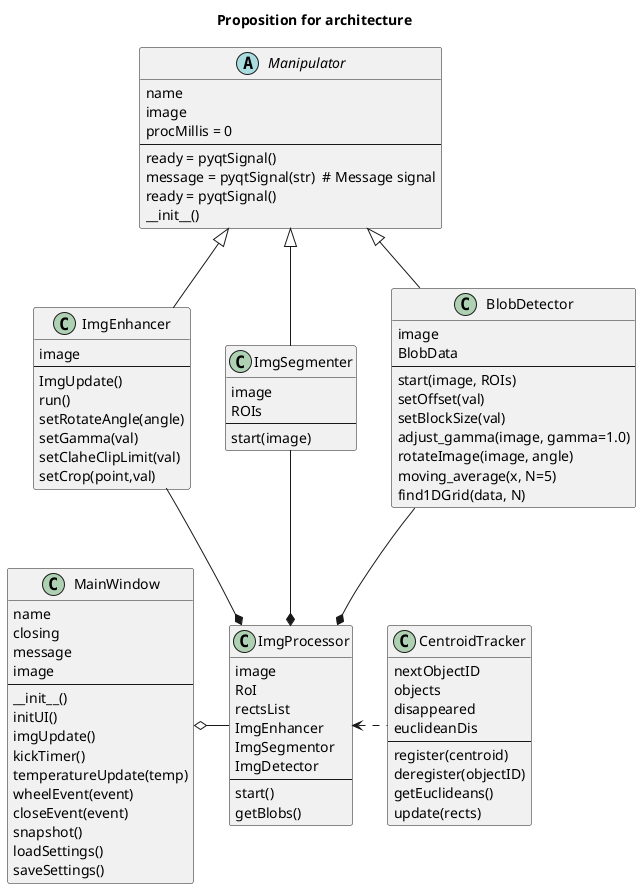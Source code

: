 @@startuml

title "Proposition for architecture"

abstract Manipulator{
    name
    image
    procMillis = 0 
    --
    ready = pyqtSignal()
    message = pyqtSignal(str)  # Message signal
    ready = pyqtSignal()
    __init__()
}

class ImgEnhancer{
    image
    --
    ImgUpdate()
    run()
    setRotateAngle(angle)
    setGamma(val)
    setClaheClipLimit(val)
    setCrop(point,val)
}

class ImgSegmenter{
    image
    ROIs
    --
    start(image)
}

class BlobDetector{
    image
    BlobData
    --
    start(image, ROIs)
    setOffset(val)
    setBlockSize(val)
    adjust_gamma(image, gamma=1.0)
    rotateImage(image, angle)
    moving_average(x, N=5)
    find1DGrid(data, N)
}

class ImgProcessor{
    image
    RoI
    rectsList
    ImgEnhancer
    ImgSegmentor
    ImgDetector
    --
    start()
    getBlobs()
}

class CentroidTracker{
    nextObjectID
	objects 
	disappeared
	euclideanDis
    --
    register(centroid)
    deregister(objectID)
    getEuclideans()
    update(rects)
}

class MainWindow{
    name
    closing
    message
    image
    --
    __init__()
    initUI()
    imgUpdate()
    kickTimer()
    temperatureUpdate(temp)
    wheelEvent(event)
    closeEvent(event)
    snapshot()
    loadSettings()
    saveSettings()
}

BlobDetector -up-|> Manipulator
ImgEnhancer -up-|> Manipulator
ImgSegmenter -up-|> Manipulator
BlobDetector --* ImgProcessor
ImgSegmenter --* ImgProcessor
ImgEnhancer --* ImgProcessor
ImgProcessor <.right. CentroidTracker
ImgProcessor -left-o MainWindow
@@enduml